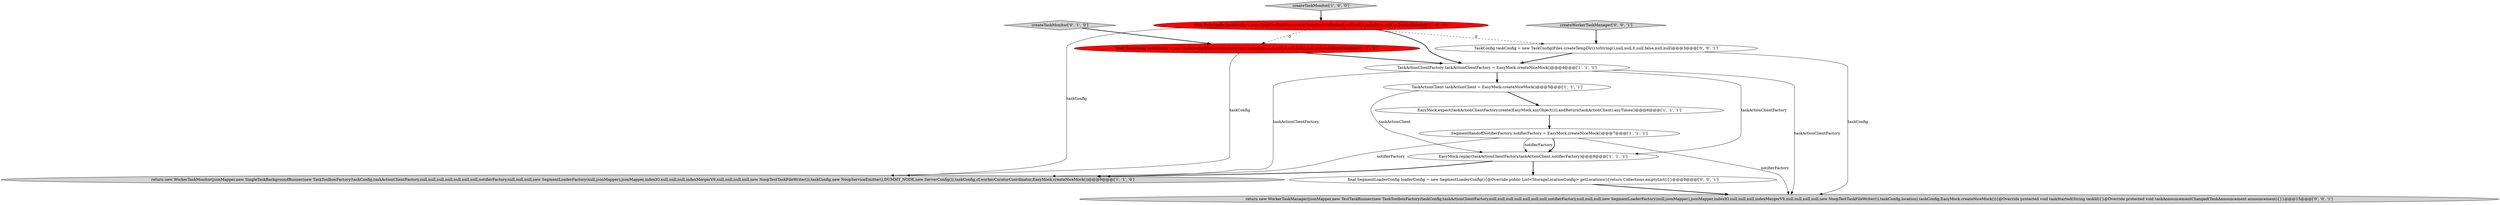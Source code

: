 digraph {
6 [style = filled, label = "createTaskMonitor['1', '0', '0']", fillcolor = lightgray, shape = diamond image = "AAA0AAABBB1BBB"];
2 [style = filled, label = "EasyMock.expect(taskActionClientFactory.create(EasyMock.anyObject())).andReturn(taskActionClient).anyTimes()@@@6@@@['1', '1', '1']", fillcolor = white, shape = ellipse image = "AAA0AAABBB1BBB"];
1 [style = filled, label = "EasyMock.replay(taskActionClientFactory,taskActionClient,notifierFactory)@@@8@@@['1', '1', '1']", fillcolor = white, shape = ellipse image = "AAA0AAABBB1BBB"];
7 [style = filled, label = "SegmentHandoffNotifierFactory notifierFactory = EasyMock.createNiceMock()@@@7@@@['1', '1', '1']", fillcolor = white, shape = ellipse image = "AAA0AAABBB1BBB"];
8 [style = filled, label = "final TaskConfig taskConfig = new TaskConfig(Files.createTempDir().toString(),null,null,0,null,false,null,null,null)@@@3@@@['0', '1', '0']", fillcolor = red, shape = ellipse image = "AAA1AAABBB2BBB"];
11 [style = filled, label = "TaskConfig taskConfig = new TaskConfig(Files.createTempDir().toString(),null,null,0,null,false,null,null)@@@3@@@['0', '0', '1']", fillcolor = white, shape = ellipse image = "AAA0AAABBB3BBB"];
10 [style = filled, label = "return new WorkerTaskManager(jsonMapper,new TestTaskRunner(new TaskToolboxFactory(taskConfig,taskActionClientFactory,null,null,null,null,null,null,null,notifierFactory,null,null,null,new SegmentLoaderFactory(null,jsonMapper),jsonMapper,indexIO,null,null,null,indexMergerV9,null,null,null,null,new NoopTestTaskFileWriter()),taskConfig,location),taskConfig,EasyMock.createNiceMock()){@Override protected void taskStarted(String taskId){}@Override protected void taskAnnouncementChanged(TaskAnnouncement announcement){}}@@@15@@@['0', '0', '1']", fillcolor = lightgray, shape = ellipse image = "AAA0AAABBB3BBB"];
12 [style = filled, label = "final SegmentLoaderConfig loaderConfig = new SegmentLoaderConfig(){@Override public List<StorageLocationConfig> getLocations(){return Collections.emptyList()}}@@@9@@@['0', '0', '1']", fillcolor = white, shape = ellipse image = "AAA0AAABBB3BBB"];
13 [style = filled, label = "createWorkerTaskManager['0', '0', '1']", fillcolor = lightgray, shape = diamond image = "AAA0AAABBB3BBB"];
9 [style = filled, label = "createTaskMonitor['0', '1', '0']", fillcolor = lightgray, shape = diamond image = "AAA0AAABBB2BBB"];
0 [style = filled, label = "TaskActionClientFactory taskActionClientFactory = EasyMock.createNiceMock()@@@4@@@['1', '1', '1']", fillcolor = white, shape = ellipse image = "AAA0AAABBB1BBB"];
3 [style = filled, label = "return new WorkerTaskMonitor(jsonMapper,new SingleTaskBackgroundRunner(new TaskToolboxFactory(taskConfig,taskActionClientFactory,null,null,null,null,null,null,null,notifierFactory,null,null,null,new SegmentLoaderFactory(null,jsonMapper),jsonMapper,indexIO,null,null,null,indexMergerV9,null,null,null,null,new NoopTestTaskFileWriter()),taskConfig,new NoopServiceEmitter(),DUMMY_NODE,new ServerConfig()),taskConfig,cf,workerCuratorCoordinator,EasyMock.createNiceMock())@@@9@@@['1', '1', '0']", fillcolor = lightgray, shape = ellipse image = "AAA0AAABBB1BBB"];
4 [style = filled, label = "TaskActionClient taskActionClient = EasyMock.createNiceMock()@@@5@@@['1', '1', '1']", fillcolor = white, shape = ellipse image = "AAA0AAABBB1BBB"];
5 [style = filled, label = "final TaskConfig taskConfig = new TaskConfig(Files.createTempDir().toString(),null,null,0,null,false,null,null)@@@3@@@['1', '0', '0']", fillcolor = red, shape = ellipse image = "AAA1AAABBB1BBB"];
8->3 [style = solid, label="taskConfig"];
7->1 [style = bold, label=""];
1->3 [style = bold, label=""];
4->1 [style = solid, label="taskActionClient"];
0->3 [style = solid, label="taskActionClientFactory"];
4->2 [style = bold, label=""];
9->8 [style = bold, label=""];
13->11 [style = bold, label=""];
8->0 [style = bold, label=""];
6->5 [style = bold, label=""];
11->0 [style = bold, label=""];
12->10 [style = bold, label=""];
7->1 [style = solid, label="notifierFactory"];
5->0 [style = bold, label=""];
5->11 [style = dashed, label="0"];
0->1 [style = solid, label="taskActionClientFactory"];
0->4 [style = bold, label=""];
7->3 [style = solid, label="notifierFactory"];
11->10 [style = solid, label="taskConfig"];
1->12 [style = bold, label=""];
5->8 [style = dashed, label="0"];
7->10 [style = solid, label="notifierFactory"];
5->3 [style = solid, label="taskConfig"];
2->7 [style = bold, label=""];
0->10 [style = solid, label="taskActionClientFactory"];
}
